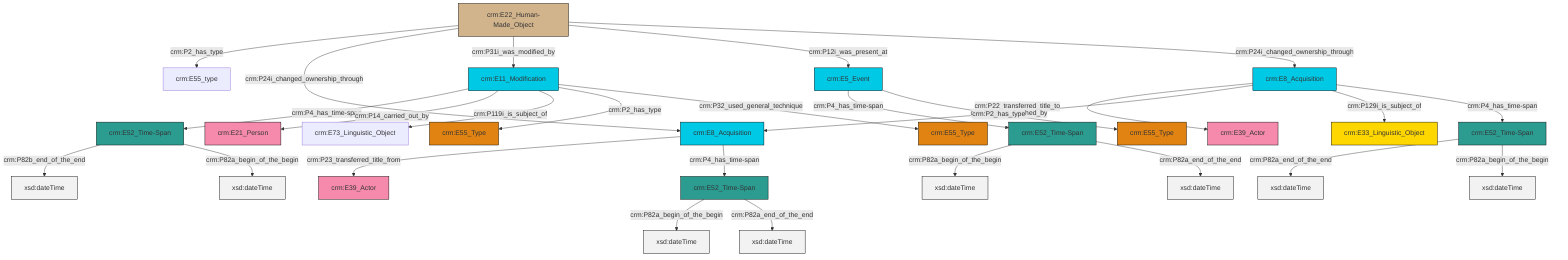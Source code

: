 graph TD
classDef Literal fill:#f2f2f2,stroke:#000000;
classDef CRM_Entity fill:#FFFFFF,stroke:#000000;
classDef Temporal_Entity fill:#00C9E6, stroke:#000000;
classDef Type fill:#E18312, stroke:#000000;
classDef Time-Span fill:#2C9C91, stroke:#000000;
classDef Appellation fill:#FFEB7F, stroke:#000000;
classDef Place fill:#008836, stroke:#000000;
classDef Persistent_Item fill:#B266B2, stroke:#000000;
classDef Conceptual_Object fill:#FFD700, stroke:#000000;
classDef Physical_Thing fill:#D2B48C, stroke:#000000;
classDef Actor fill:#f58aad, stroke:#000000;
classDef PC_Classes fill:#4ce600, stroke:#000000;
classDef Multi fill:#cccccc,stroke:#000000;

2["crm:E8_Acquisition"]:::Temporal_Entity -->|crm:P22_transferred_title_to| 3["crm:E39_Actor"]:::Actor
6["crm:E8_Acquisition"]:::Temporal_Entity -->|crm:P23_transferred_title_from| 7["crm:E39_Actor"]:::Actor
8["crm:E52_Time-Span"]:::Time-Span -->|crm:P82b_end_of_the_end| 9[xsd:dateTime]:::Literal
10["crm:E22_Human-Made_Object"]:::Physical_Thing -->|crm:P2_has_type| 11["crm:E55_type"]:::Default
10["crm:E22_Human-Made_Object"]:::Physical_Thing -->|crm:P24i_changed_ownership_through| 6["crm:E8_Acquisition"]:::Temporal_Entity
10["crm:E22_Human-Made_Object"]:::Physical_Thing -->|crm:P31i_was_modified_by| 12["crm:E11_Modification"]:::Temporal_Entity
12["crm:E11_Modification"]:::Temporal_Entity -->|crm:P4_has_time-span| 8["crm:E52_Time-Span"]:::Time-Span
6["crm:E8_Acquisition"]:::Temporal_Entity -->|crm:P4_has_time-span| 4["crm:E52_Time-Span"]:::Time-Span
2["crm:E8_Acquisition"]:::Temporal_Entity -->|crm:P115i_is_finished_by| 6["crm:E8_Acquisition"]:::Temporal_Entity
13["crm:E52_Time-Span"]:::Time-Span -->|crm:P82a_begin_of_the_begin| 14[xsd:dateTime]:::Literal
12["crm:E11_Modification"]:::Temporal_Entity -->|crm:P14_carried_out_by| 15["crm:E21_Person"]:::Actor
8["crm:E52_Time-Span"]:::Time-Span -->|crm:P82a_begin_of_the_begin| 17[xsd:dateTime]:::Literal
2["crm:E8_Acquisition"]:::Temporal_Entity -->|crm:P129i_is_subject_of| 19["crm:E33_Linguistic_Object"]:::Conceptual_Object
4["crm:E52_Time-Span"]:::Time-Span -->|crm:P82a_begin_of_the_begin| 20[xsd:dateTime]:::Literal
2["crm:E8_Acquisition"]:::Temporal_Entity -->|crm:P4_has_time-span| 23["crm:E52_Time-Span"]:::Time-Span
25["crm:E5_Event"]:::Temporal_Entity -->|crm:P4_has_time-span| 13["crm:E52_Time-Span"]:::Time-Span
10["crm:E22_Human-Made_Object"]:::Physical_Thing -->|crm:P12i_was_present_at| 25["crm:E5_Event"]:::Temporal_Entity
23["crm:E52_Time-Span"]:::Time-Span -->|crm:P82a_end_of_the_end| 29[xsd:dateTime]:::Literal
25["crm:E5_Event"]:::Temporal_Entity -->|crm:P2_has_type| 31["crm:E55_Type"]:::Type
12["crm:E11_Modification"]:::Temporal_Entity -->|crm:P119i_is_subject_of| 26["crm:E73_Linguistic_Object"]:::Default
13["crm:E52_Time-Span"]:::Time-Span -->|crm:P82a_end_of_the_end| 32[xsd:dateTime]:::Literal
23["crm:E52_Time-Span"]:::Time-Span -->|crm:P82a_begin_of_the_begin| 34[xsd:dateTime]:::Literal
10["crm:E22_Human-Made_Object"]:::Physical_Thing -->|crm:P24i_changed_ownership_through| 2["crm:E8_Acquisition"]:::Temporal_Entity
12["crm:E11_Modification"]:::Temporal_Entity -->|crm:P2_has_type| 0["crm:E55_Type"]:::Type
4["crm:E52_Time-Span"]:::Time-Span -->|crm:P82a_end_of_the_end| 41[xsd:dateTime]:::Literal
12["crm:E11_Modification"]:::Temporal_Entity -->|crm:P32_used_general_technique| 21["crm:E55_Type"]:::Type